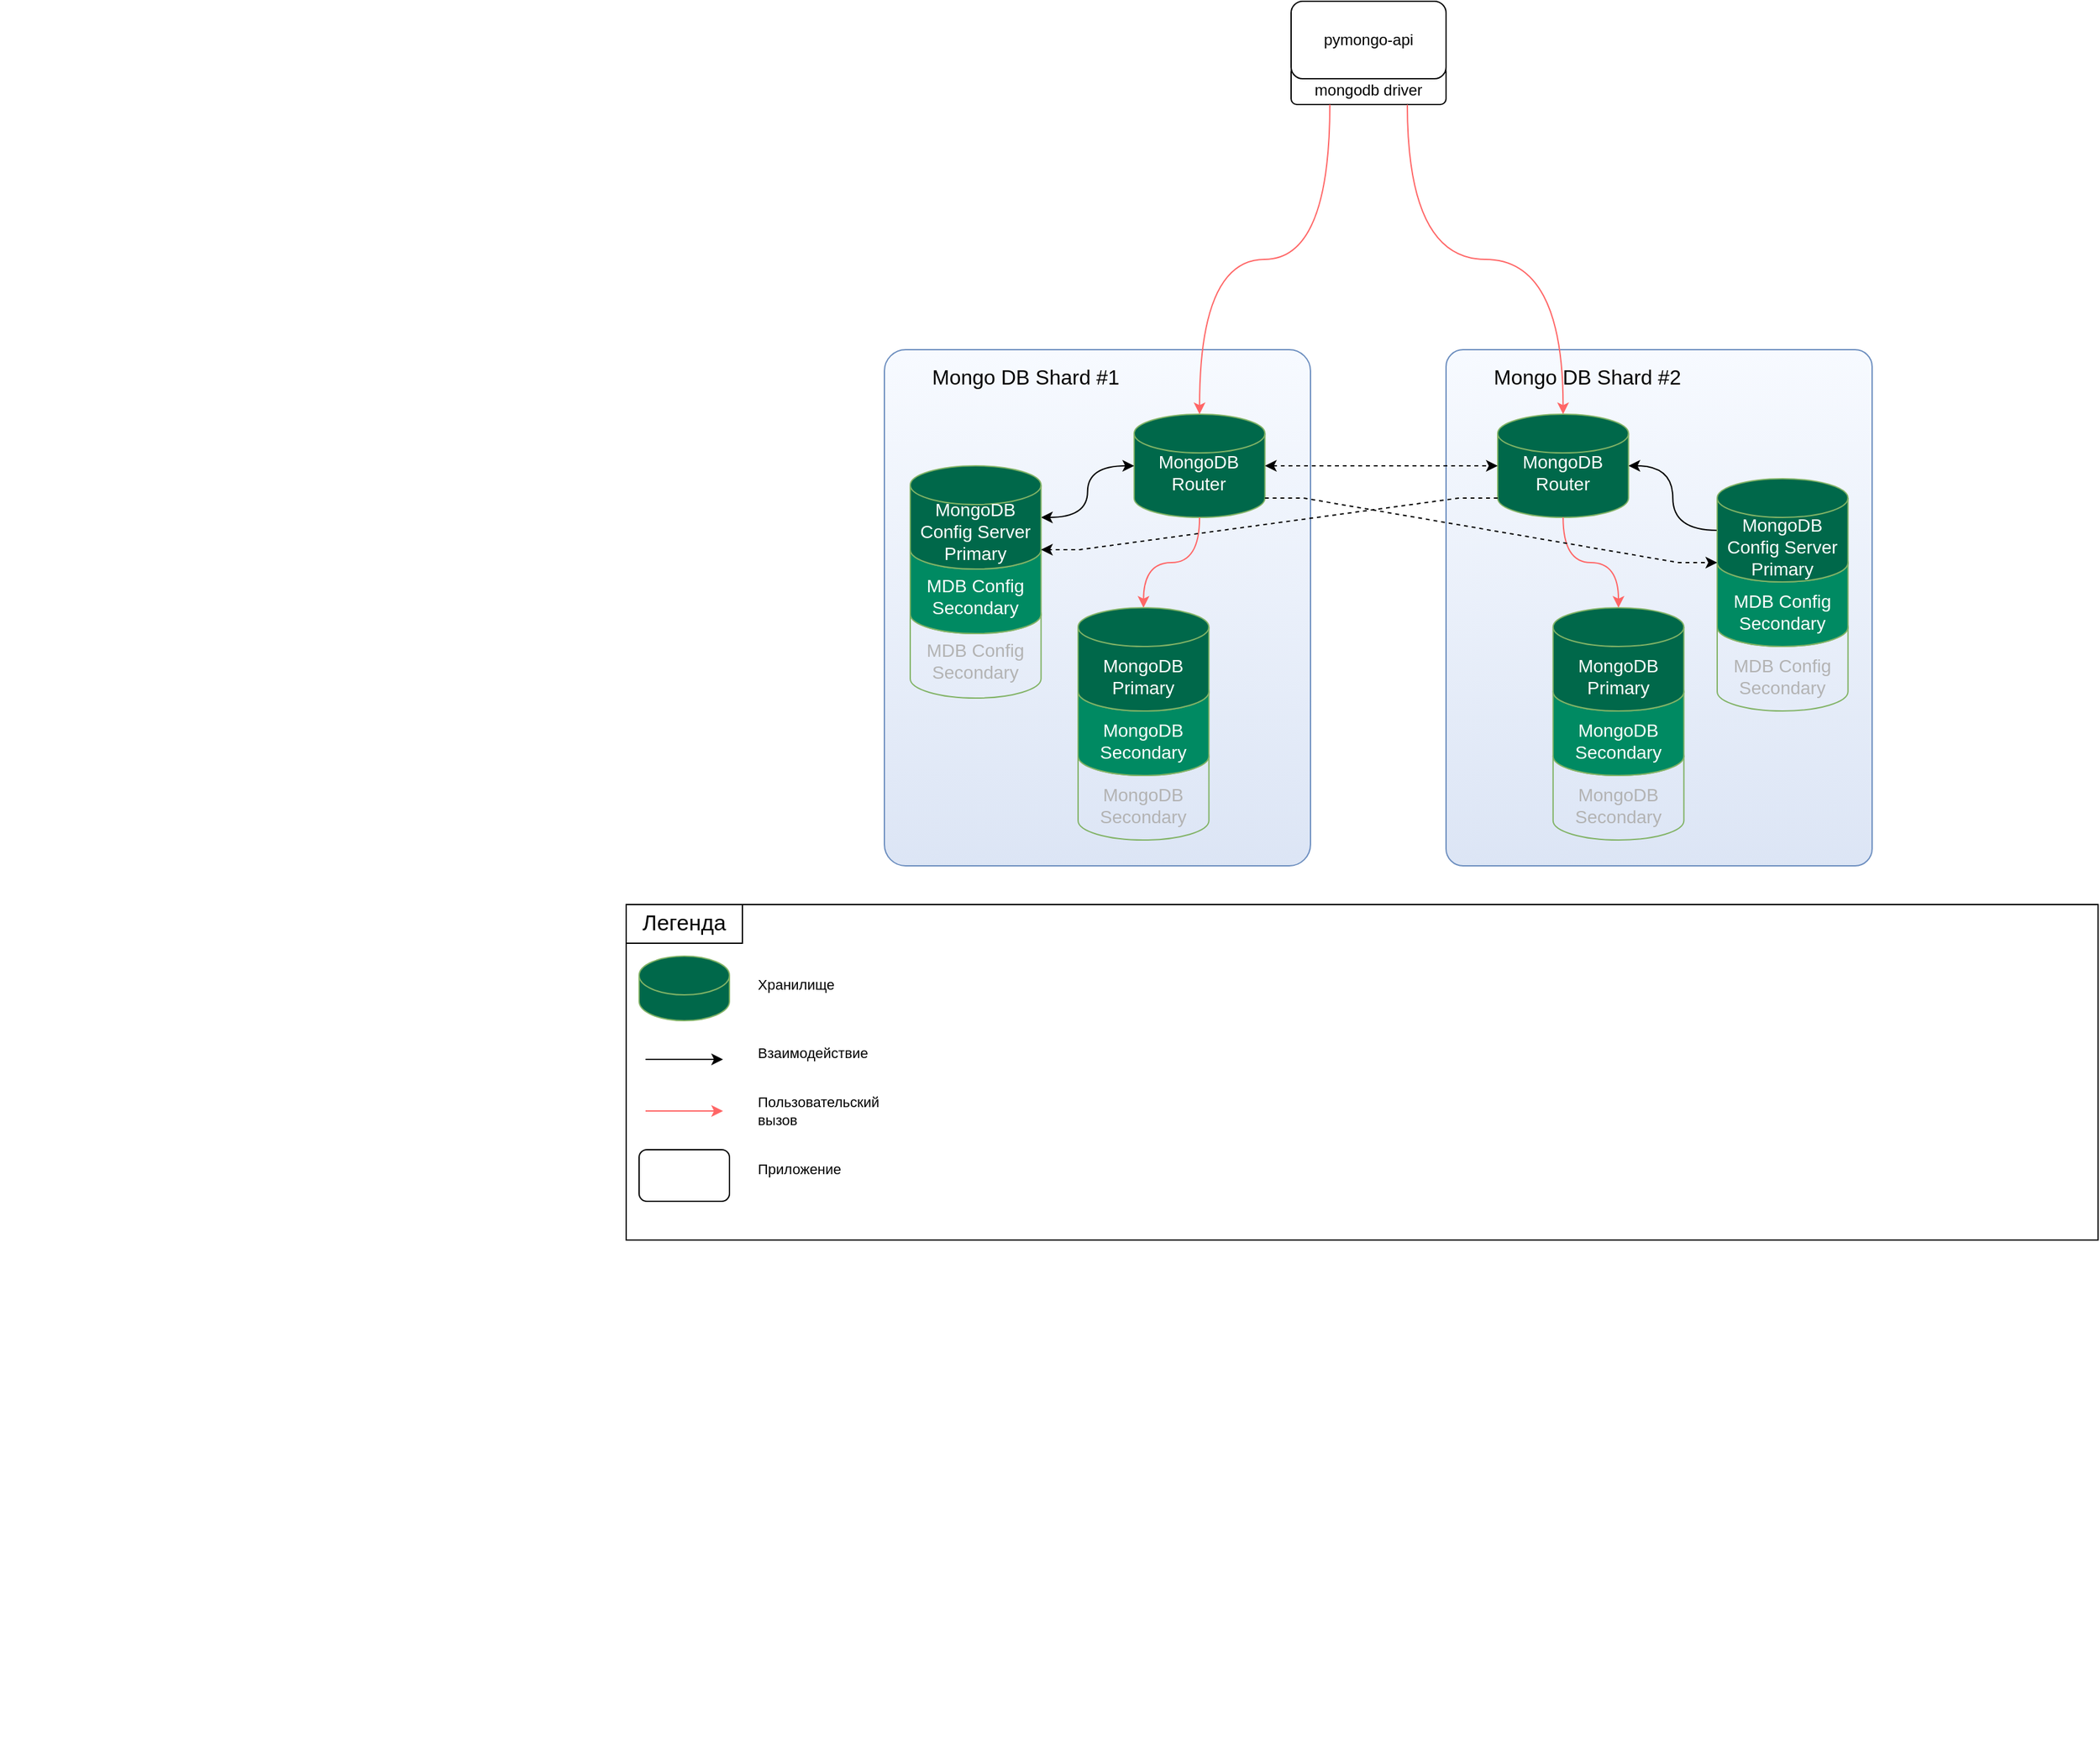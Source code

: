 <mxfile version="24.6.4" type="device">
  <diagram name="Page-1" id="-H_mtQnk-PTXWXPvYvuk">
    <mxGraphModel dx="2820" dy="1073" grid="1" gridSize="10" guides="1" tooltips="1" connect="1" arrows="1" fold="1" page="1" pageScale="1" pageWidth="1169" pageHeight="827" math="0" shadow="0">
      <root>
        <mxCell id="0" />
        <mxCell id="1" parent="0" />
        <mxCell id="_CsFHggYIHRbgl_CoFxa-22" value="" style="group;dashed=1;fontColor=#B3B3B3;" parent="1" vertex="1" connectable="0">
          <mxGeometry x="210" y="350" width="330" height="400" as="geometry" />
        </mxCell>
        <mxCell id="_CsFHggYIHRbgl_CoFxa-1" value="Mongo DB Shard #1" style="rounded=1;whiteSpace=wrap;html=1;fillColor=#F7FAFF;gradientColor=#DCE5F5;strokeColor=#6c8ebf;fontSize=16;verticalAlign=top;align=left;spacingLeft=35;spacingTop=5;arcSize=5;container=0;" parent="_CsFHggYIHRbgl_CoFxa-22" vertex="1">
          <mxGeometry width="330" height="400" as="geometry" />
        </mxCell>
        <mxCell id="_CsFHggYIHRbgl_CoFxa-4" value="MongoDB&lt;div&gt;Router&lt;/div&gt;&lt;div&gt;&lt;br&gt;&lt;/div&gt;&lt;div&gt;&lt;br&gt;&lt;/div&gt;" style="shape=cylinder3;whiteSpace=wrap;html=1;boundedLbl=1;backgroundOutline=1;size=15;fillColor=#00684a;strokeColor=#82b366;fontColor=#FFFFFF;fontSize=14;spacingTop=19;container=0;" parent="_CsFHggYIHRbgl_CoFxa-22" vertex="1">
          <mxGeometry x="193.421" y="50" width="101.316" height="80" as="geometry" />
        </mxCell>
        <mxCell id="_CsFHggYIHRbgl_CoFxa-31" value="" style="group;fontColor=#CCCCCC;" parent="_CsFHggYIHRbgl_CoFxa-22" vertex="1" connectable="0">
          <mxGeometry x="150.005" y="200" width="101.316" height="180" as="geometry" />
        </mxCell>
        <mxCell id="_CsFHggYIHRbgl_CoFxa-17" value="MongoDB&lt;div&gt;Secondary&lt;/div&gt;" style="shape=cylinder3;whiteSpace=wrap;html=1;boundedLbl=1;backgroundOutline=1;size=15;fillColor=none;strokeColor=#82b366;fontColor=#B3B3B3;fontSize=14;container=0;" parent="_CsFHggYIHRbgl_CoFxa-31" vertex="1">
          <mxGeometry y="100" width="101.316" height="80" as="geometry" />
        </mxCell>
        <mxCell id="_CsFHggYIHRbgl_CoFxa-2" value="MongoDB&lt;div&gt;Secondary&lt;/div&gt;" style="shape=cylinder3;whiteSpace=wrap;html=1;boundedLbl=1;backgroundOutline=1;size=15;fillColor=#008A62;strokeColor=#82b366;fontColor=#FFFFFF;fontSize=14;container=0;" parent="_CsFHggYIHRbgl_CoFxa-31" vertex="1">
          <mxGeometry y="50" width="101.316" height="80" as="geometry" />
        </mxCell>
        <mxCell id="zA23MoTUsTF4_91t8viU-2" value="MongoDB&lt;div&gt;Primary&lt;/div&gt;" style="shape=cylinder3;whiteSpace=wrap;html=1;boundedLbl=1;backgroundOutline=1;size=15;fillColor=#00684a;strokeColor=#82b366;fontColor=#FFFFFF;fontSize=14;container=0;" parent="_CsFHggYIHRbgl_CoFxa-31" vertex="1">
          <mxGeometry width="101.316" height="80" as="geometry" />
        </mxCell>
        <mxCell id="_CsFHggYIHRbgl_CoFxa-33" style="edgeStyle=orthogonalEdgeStyle;rounded=0;orthogonalLoop=1;jettySize=auto;html=1;exitX=1;exitY=0.5;exitDx=0;exitDy=0;exitPerimeter=0;entryX=0;entryY=0.5;entryDx=0;entryDy=0;entryPerimeter=0;curved=1;startArrow=classic;startFill=1;" parent="_CsFHggYIHRbgl_CoFxa-22" source="_CsFHggYIHRbgl_CoFxa-3" target="_CsFHggYIHRbgl_CoFxa-4" edge="1">
          <mxGeometry relative="1" as="geometry" />
        </mxCell>
        <mxCell id="_CsFHggYIHRbgl_CoFxa-64" value="MDB Config Secondary" style="shape=cylinder3;whiteSpace=wrap;html=1;boundedLbl=1;backgroundOutline=1;size=15;fillColor=none;strokeColor=#82b366;fontColor=#B3B3B3;fontSize=14;spacingTop=-3;container=0;" parent="_CsFHggYIHRbgl_CoFxa-22" vertex="1">
          <mxGeometry x="20.002" y="190" width="101.316" height="80" as="geometry" />
        </mxCell>
        <mxCell id="_CsFHggYIHRbgl_CoFxa-51" value="MDB Config Secondary" style="shape=cylinder3;whiteSpace=wrap;html=1;boundedLbl=1;backgroundOutline=1;size=15;fillColor=#008A62;strokeColor=#82b366;fontColor=#FFFFFF;fontSize=14;spacingTop=-3;container=0;" parent="_CsFHggYIHRbgl_CoFxa-22" vertex="1">
          <mxGeometry x="20.002" y="140" width="101.316" height="80" as="geometry" />
        </mxCell>
        <mxCell id="_CsFHggYIHRbgl_CoFxa-38" style="edgeStyle=orthogonalEdgeStyle;shape=connector;curved=1;rounded=0;orthogonalLoop=1;jettySize=auto;html=1;exitX=0.5;exitY=1;exitDx=0;exitDy=0;exitPerimeter=0;entryX=0.5;entryY=0;entryDx=0;entryDy=0;entryPerimeter=0;strokeColor=#FF6666;align=center;verticalAlign=middle;fontFamily=Helvetica;fontSize=11;fontColor=default;labelBackgroundColor=default;endArrow=classic;" parent="_CsFHggYIHRbgl_CoFxa-22" source="_CsFHggYIHRbgl_CoFxa-4" target="zA23MoTUsTF4_91t8viU-2" edge="1">
          <mxGeometry relative="1" as="geometry" />
        </mxCell>
        <mxCell id="_CsFHggYIHRbgl_CoFxa-3" value="MongoDB&lt;div&gt;Config Server Primary&lt;/div&gt;" style="shape=cylinder3;whiteSpace=wrap;html=1;boundedLbl=1;backgroundOutline=1;size=15;fillColor=#00684a;strokeColor=#82b366;fontColor=#FFFFFF;fontSize=14;spacingTop=-3;container=0;" parent="_CsFHggYIHRbgl_CoFxa-22" vertex="1">
          <mxGeometry x="20.002" y="90" width="101.316" height="80" as="geometry" />
        </mxCell>
        <mxCell id="_CsFHggYIHRbgl_CoFxa-36" value="" style="group" parent="1" vertex="1" connectable="0">
          <mxGeometry x="645" y="350" width="330" height="400" as="geometry" />
        </mxCell>
        <mxCell id="_CsFHggYIHRbgl_CoFxa-25" value="Mongo DB Shard #2" style="rounded=1;whiteSpace=wrap;html=1;fillColor=#F7FAFF;gradientColor=#DCE5F5;strokeColor=#6c8ebf;fontSize=16;verticalAlign=top;align=left;spacingLeft=35;spacingTop=5;arcSize=4;container=0;" parent="_CsFHggYIHRbgl_CoFxa-36" vertex="1">
          <mxGeometry width="330" height="400" as="geometry" />
        </mxCell>
        <mxCell id="_CsFHggYIHRbgl_CoFxa-27" value="MongoDB&lt;div&gt;Router&lt;/div&gt;&lt;div&gt;&lt;br&gt;&lt;/div&gt;&lt;div&gt;&lt;br&gt;&lt;/div&gt;" style="shape=cylinder3;whiteSpace=wrap;html=1;boundedLbl=1;backgroundOutline=1;size=15;fillColor=#00684a;strokeColor=#82b366;fontColor=#FFFFFF;fontSize=14;spacingTop=19;container=0;" parent="_CsFHggYIHRbgl_CoFxa-36" vertex="1">
          <mxGeometry x="40.001" y="50" width="101.316" height="80" as="geometry" />
        </mxCell>
        <mxCell id="_CsFHggYIHRbgl_CoFxa-28" value="MongoDB&lt;div&gt;Secondary&lt;/div&gt;" style="shape=cylinder3;whiteSpace=wrap;html=1;boundedLbl=1;backgroundOutline=1;size=15;fillColor=none;strokeColor=#82b366;fontColor=#B3B3B3;fontSize=14;container=0;" parent="_CsFHggYIHRbgl_CoFxa-36" vertex="1">
          <mxGeometry x="82.895" y="300" width="101.316" height="80" as="geometry" />
        </mxCell>
        <mxCell id="_CsFHggYIHRbgl_CoFxa-29" value="MongoDB&lt;div&gt;Secondary&lt;/div&gt;" style="shape=cylinder3;whiteSpace=wrap;html=1;boundedLbl=1;backgroundOutline=1;size=15;fillColor=#008A62;strokeColor=#82b366;fontColor=#FFFFFF;fontSize=14;container=0;" parent="_CsFHggYIHRbgl_CoFxa-36" vertex="1">
          <mxGeometry x="82.895" y="250" width="101.316" height="80" as="geometry" />
        </mxCell>
        <mxCell id="_CsFHggYIHRbgl_CoFxa-30" value="MongoDB&lt;div&gt;Primary&lt;/div&gt;" style="shape=cylinder3;whiteSpace=wrap;html=1;boundedLbl=1;backgroundOutline=1;size=15;fillColor=#00684a;strokeColor=#82b366;fontColor=#FFFFFF;fontSize=14;container=0;" parent="_CsFHggYIHRbgl_CoFxa-36" vertex="1">
          <mxGeometry x="82.895" y="200" width="101.316" height="80" as="geometry" />
        </mxCell>
        <mxCell id="_CsFHggYIHRbgl_CoFxa-35" style="edgeStyle=orthogonalEdgeStyle;shape=connector;curved=1;rounded=0;orthogonalLoop=1;jettySize=auto;html=1;exitX=0;exitY=0.5;exitDx=0;exitDy=0;exitPerimeter=0;entryX=1;entryY=0.5;entryDx=0;entryDy=0;entryPerimeter=0;strokeColor=default;align=center;verticalAlign=middle;fontFamily=Helvetica;fontSize=11;fontColor=default;labelBackgroundColor=default;endArrow=classic;" parent="_CsFHggYIHRbgl_CoFxa-36" source="_CsFHggYIHRbgl_CoFxa-26" target="_CsFHggYIHRbgl_CoFxa-27" edge="1">
          <mxGeometry relative="1" as="geometry" />
        </mxCell>
        <mxCell id="_CsFHggYIHRbgl_CoFxa-65" value="MDB Config Secondary" style="shape=cylinder3;whiteSpace=wrap;html=1;boundedLbl=1;backgroundOutline=1;size=15;fillColor=none;strokeColor=#82b366;fontColor=#B3B3B3;fontSize=14;spacingTop=0;container=0;" parent="_CsFHggYIHRbgl_CoFxa-36" vertex="1">
          <mxGeometry x="210.002" y="200" width="101.316" height="80" as="geometry" />
        </mxCell>
        <mxCell id="_CsFHggYIHRbgl_CoFxa-52" value="MDB Config Secondary" style="shape=cylinder3;whiteSpace=wrap;html=1;boundedLbl=1;backgroundOutline=1;size=15;fillColor=#008A62;strokeColor=#82b366;fontColor=#FFFFFF;fontSize=14;spacingTop=0;container=0;" parent="_CsFHggYIHRbgl_CoFxa-36" vertex="1">
          <mxGeometry x="210.002" y="150" width="101.316" height="80" as="geometry" />
        </mxCell>
        <mxCell id="_CsFHggYIHRbgl_CoFxa-37" style="edgeStyle=orthogonalEdgeStyle;shape=connector;curved=1;rounded=0;orthogonalLoop=1;jettySize=auto;html=1;exitX=0.5;exitY=1;exitDx=0;exitDy=0;exitPerimeter=0;entryX=0.5;entryY=0;entryDx=0;entryDy=0;entryPerimeter=0;strokeColor=#FF6666;align=center;verticalAlign=middle;fontFamily=Helvetica;fontSize=11;fontColor=default;labelBackgroundColor=default;endArrow=classic;" parent="_CsFHggYIHRbgl_CoFxa-36" source="_CsFHggYIHRbgl_CoFxa-27" target="_CsFHggYIHRbgl_CoFxa-30" edge="1">
          <mxGeometry relative="1" as="geometry" />
        </mxCell>
        <mxCell id="_CsFHggYIHRbgl_CoFxa-26" value="MongoDB&lt;div&gt;Config Server Primary&lt;/div&gt;" style="shape=cylinder3;whiteSpace=wrap;html=1;boundedLbl=1;backgroundOutline=1;size=15;fillColor=#00684a;strokeColor=#82b366;fontColor=#FFFFFF;fontSize=14;spacingTop=0;container=0;" parent="_CsFHggYIHRbgl_CoFxa-36" vertex="1">
          <mxGeometry x="210" y="100" width="101.32" height="80" as="geometry" />
        </mxCell>
        <mxCell id="_CsFHggYIHRbgl_CoFxa-32" style="edgeStyle=orthogonalEdgeStyle;rounded=0;orthogonalLoop=1;jettySize=auto;html=1;exitX=1;exitY=0.5;exitDx=0;exitDy=0;exitPerimeter=0;entryX=0;entryY=0.5;entryDx=0;entryDy=0;entryPerimeter=0;dashed=1;startArrow=classic;startFill=1;curved=1;" parent="1" source="_CsFHggYIHRbgl_CoFxa-4" target="_CsFHggYIHRbgl_CoFxa-27" edge="1">
          <mxGeometry relative="1" as="geometry" />
        </mxCell>
        <mxCell id="_CsFHggYIHRbgl_CoFxa-67" value="" style="group" parent="1" vertex="1" connectable="0">
          <mxGeometry x="525" y="80" width="120" height="80" as="geometry" />
        </mxCell>
        <mxCell id="_CsFHggYIHRbgl_CoFxa-66" value="mongodb driver" style="rounded=1;whiteSpace=wrap;html=1;spacingTop=8;" parent="_CsFHggYIHRbgl_CoFxa-67" vertex="1">
          <mxGeometry y="50" width="120" height="30" as="geometry" />
        </mxCell>
        <mxCell id="zA23MoTUsTF4_91t8viU-3" value="pymongo-api" style="rounded=1;whiteSpace=wrap;html=1;" parent="_CsFHggYIHRbgl_CoFxa-67" vertex="1">
          <mxGeometry width="120" height="60" as="geometry" />
        </mxCell>
        <mxCell id="_CsFHggYIHRbgl_CoFxa-68" style="edgeStyle=orthogonalEdgeStyle;shape=connector;curved=1;rounded=0;orthogonalLoop=1;jettySize=auto;html=1;exitX=0.25;exitY=1;exitDx=0;exitDy=0;entryX=0.5;entryY=0;entryDx=0;entryDy=0;entryPerimeter=0;strokeColor=#FF6666;align=center;verticalAlign=middle;fontFamily=Helvetica;fontSize=11;fontColor=#000000;labelBackgroundColor=default;endArrow=classic;" parent="1" source="_CsFHggYIHRbgl_CoFxa-66" target="_CsFHggYIHRbgl_CoFxa-4" edge="1">
          <mxGeometry relative="1" as="geometry" />
        </mxCell>
        <mxCell id="_CsFHggYIHRbgl_CoFxa-69" style="edgeStyle=orthogonalEdgeStyle;shape=connector;curved=1;rounded=0;orthogonalLoop=1;jettySize=auto;html=1;exitX=0.75;exitY=1;exitDx=0;exitDy=0;entryX=0.5;entryY=0;entryDx=0;entryDy=0;entryPerimeter=0;strokeColor=#FF6666;align=center;verticalAlign=middle;fontFamily=Helvetica;fontSize=11;fontColor=#FF6666;labelBackgroundColor=default;endArrow=classic;" parent="1" source="_CsFHggYIHRbgl_CoFxa-66" target="_CsFHggYIHRbgl_CoFxa-27" edge="1">
          <mxGeometry relative="1" as="geometry" />
        </mxCell>
        <mxCell id="_CsFHggYIHRbgl_CoFxa-72" style="edgeStyle=entityRelationEdgeStyle;shape=connector;rounded=0;orthogonalLoop=1;jettySize=auto;html=1;exitX=0;exitY=1;exitDx=0;exitDy=-15;exitPerimeter=0;entryX=1;entryY=0;entryDx=0;entryDy=15;entryPerimeter=0;dashed=1;strokeColor=default;align=center;verticalAlign=middle;fontFamily=Helvetica;fontSize=11;fontColor=default;labelBackgroundColor=default;endArrow=classic;" parent="1" source="_CsFHggYIHRbgl_CoFxa-27" target="_CsFHggYIHRbgl_CoFxa-51" edge="1">
          <mxGeometry relative="1" as="geometry" />
        </mxCell>
        <mxCell id="_CsFHggYIHRbgl_CoFxa-73" style="edgeStyle=entityRelationEdgeStyle;shape=connector;rounded=0;orthogonalLoop=1;jettySize=auto;html=1;exitX=1;exitY=1;exitDx=0;exitDy=-15;exitPerimeter=0;entryX=0;entryY=0;entryDx=0;entryDy=15;entryPerimeter=0;dashed=1;strokeColor=default;align=center;verticalAlign=middle;fontFamily=Helvetica;fontSize=11;fontColor=default;labelBackgroundColor=default;endArrow=classic;" parent="1" source="_CsFHggYIHRbgl_CoFxa-4" target="_CsFHggYIHRbgl_CoFxa-52" edge="1">
          <mxGeometry relative="1" as="geometry" />
        </mxCell>
        <mxCell id="_CsFHggYIHRbgl_CoFxa-99" value="" style="group" parent="1" vertex="1" connectable="0">
          <mxGeometry x="-475" y="780" width="1625" height="655" as="geometry" />
        </mxCell>
        <mxCell id="_CsFHggYIHRbgl_CoFxa-75" value="" style="rounded=0;whiteSpace=wrap;html=1;fontFamily=Helvetica;fontSize=11;fontColor=default;labelBackgroundColor=default;" parent="_CsFHggYIHRbgl_CoFxa-99" vertex="1">
          <mxGeometry x="485" width="1140" height="260" as="geometry" />
        </mxCell>
        <mxCell id="_CsFHggYIHRbgl_CoFxa-77" value="&lt;font style=&quot;font-size: 17px;&quot;&gt;Легенда&lt;/font&gt;" style="text;html=1;align=center;verticalAlign=middle;whiteSpace=wrap;rounded=0;fontFamily=Helvetica;fontSize=11;fontColor=default;labelBackgroundColor=default;strokeColor=default;" parent="_CsFHggYIHRbgl_CoFxa-99" vertex="1">
          <mxGeometry x="485" width="90" height="30" as="geometry" />
        </mxCell>
        <mxCell id="_CsFHggYIHRbgl_CoFxa-81" value="&lt;div&gt;&lt;br&gt;&lt;/div&gt;" style="shape=cylinder3;whiteSpace=wrap;html=1;boundedLbl=1;backgroundOutline=1;size=15;fillColor=#00684a;strokeColor=#82b366;fontColor=#FFFFFF;fontSize=14;spacingTop=19;container=0;" parent="_CsFHggYIHRbgl_CoFxa-99" vertex="1">
          <mxGeometry x="495" y="40" width="70" height="50" as="geometry" />
        </mxCell>
        <mxCell id="_CsFHggYIHRbgl_CoFxa-83" value="Хранилище" style="text;html=1;align=left;verticalAlign=middle;whiteSpace=wrap;rounded=0;fontFamily=Helvetica;fontSize=11;fontColor=default;labelBackgroundColor=default;" parent="_CsFHggYIHRbgl_CoFxa-99" vertex="1">
          <mxGeometry x="585" y="47" width="100" height="30" as="geometry" />
        </mxCell>
        <mxCell id="_CsFHggYIHRbgl_CoFxa-88" value="" style="edgeStyle=entityRelationEdgeStyle;shape=connector;rounded=0;orthogonalLoop=1;jettySize=auto;html=1;strokeColor=default;align=center;verticalAlign=middle;fontFamily=Helvetica;fontSize=11;fontColor=default;labelBackgroundColor=default;endArrow=classic;" parent="_CsFHggYIHRbgl_CoFxa-99" edge="1">
          <mxGeometry relative="1" as="geometry">
            <mxPoint x="500" y="120" as="sourcePoint" />
            <mxPoint x="560" y="120" as="targetPoint" />
            <Array as="points">
              <mxPoint y="615" />
              <mxPoint x="540" y="205" />
            </Array>
          </mxGeometry>
        </mxCell>
        <mxCell id="_CsFHggYIHRbgl_CoFxa-89" value="Взаимодействие" style="text;html=1;align=left;verticalAlign=middle;whiteSpace=wrap;rounded=0;fontFamily=Helvetica;fontSize=11;fontColor=default;labelBackgroundColor=default;" parent="_CsFHggYIHRbgl_CoFxa-99" vertex="1">
          <mxGeometry x="585" y="100" width="100" height="30" as="geometry" />
        </mxCell>
        <mxCell id="_CsFHggYIHRbgl_CoFxa-90" value="" style="edgeStyle=entityRelationEdgeStyle;shape=connector;rounded=0;orthogonalLoop=1;jettySize=auto;html=1;strokeColor=#FF6666;align=center;verticalAlign=middle;fontFamily=Helvetica;fontSize=11;fontColor=default;labelBackgroundColor=default;endArrow=classic;" parent="_CsFHggYIHRbgl_CoFxa-99" edge="1">
          <mxGeometry relative="1" as="geometry">
            <mxPoint x="500" y="160" as="sourcePoint" />
            <mxPoint x="560" y="160" as="targetPoint" />
            <Array as="points">
              <mxPoint y="655" />
              <mxPoint x="540" y="245" />
            </Array>
          </mxGeometry>
        </mxCell>
        <mxCell id="_CsFHggYIHRbgl_CoFxa-91" value="Пользовательский&lt;div&gt;вызов&lt;/div&gt;" style="text;html=1;align=left;verticalAlign=middle;whiteSpace=wrap;rounded=0;fontFamily=Helvetica;fontSize=11;fontColor=default;labelBackgroundColor=default;" parent="_CsFHggYIHRbgl_CoFxa-99" vertex="1">
          <mxGeometry x="585" y="145" width="100" height="30" as="geometry" />
        </mxCell>
        <mxCell id="_CsFHggYIHRbgl_CoFxa-97" value="" style="rounded=1;whiteSpace=wrap;html=1;" parent="_CsFHggYIHRbgl_CoFxa-99" vertex="1">
          <mxGeometry x="495" y="190" width="70" height="40" as="geometry" />
        </mxCell>
        <mxCell id="_CsFHggYIHRbgl_CoFxa-98" value="Приложение" style="text;html=1;align=left;verticalAlign=middle;whiteSpace=wrap;rounded=0;fontFamily=Helvetica;fontSize=11;fontColor=default;labelBackgroundColor=default;" parent="_CsFHggYIHRbgl_CoFxa-99" vertex="1">
          <mxGeometry x="585" y="190" width="100" height="30" as="geometry" />
        </mxCell>
      </root>
    </mxGraphModel>
  </diagram>
</mxfile>
